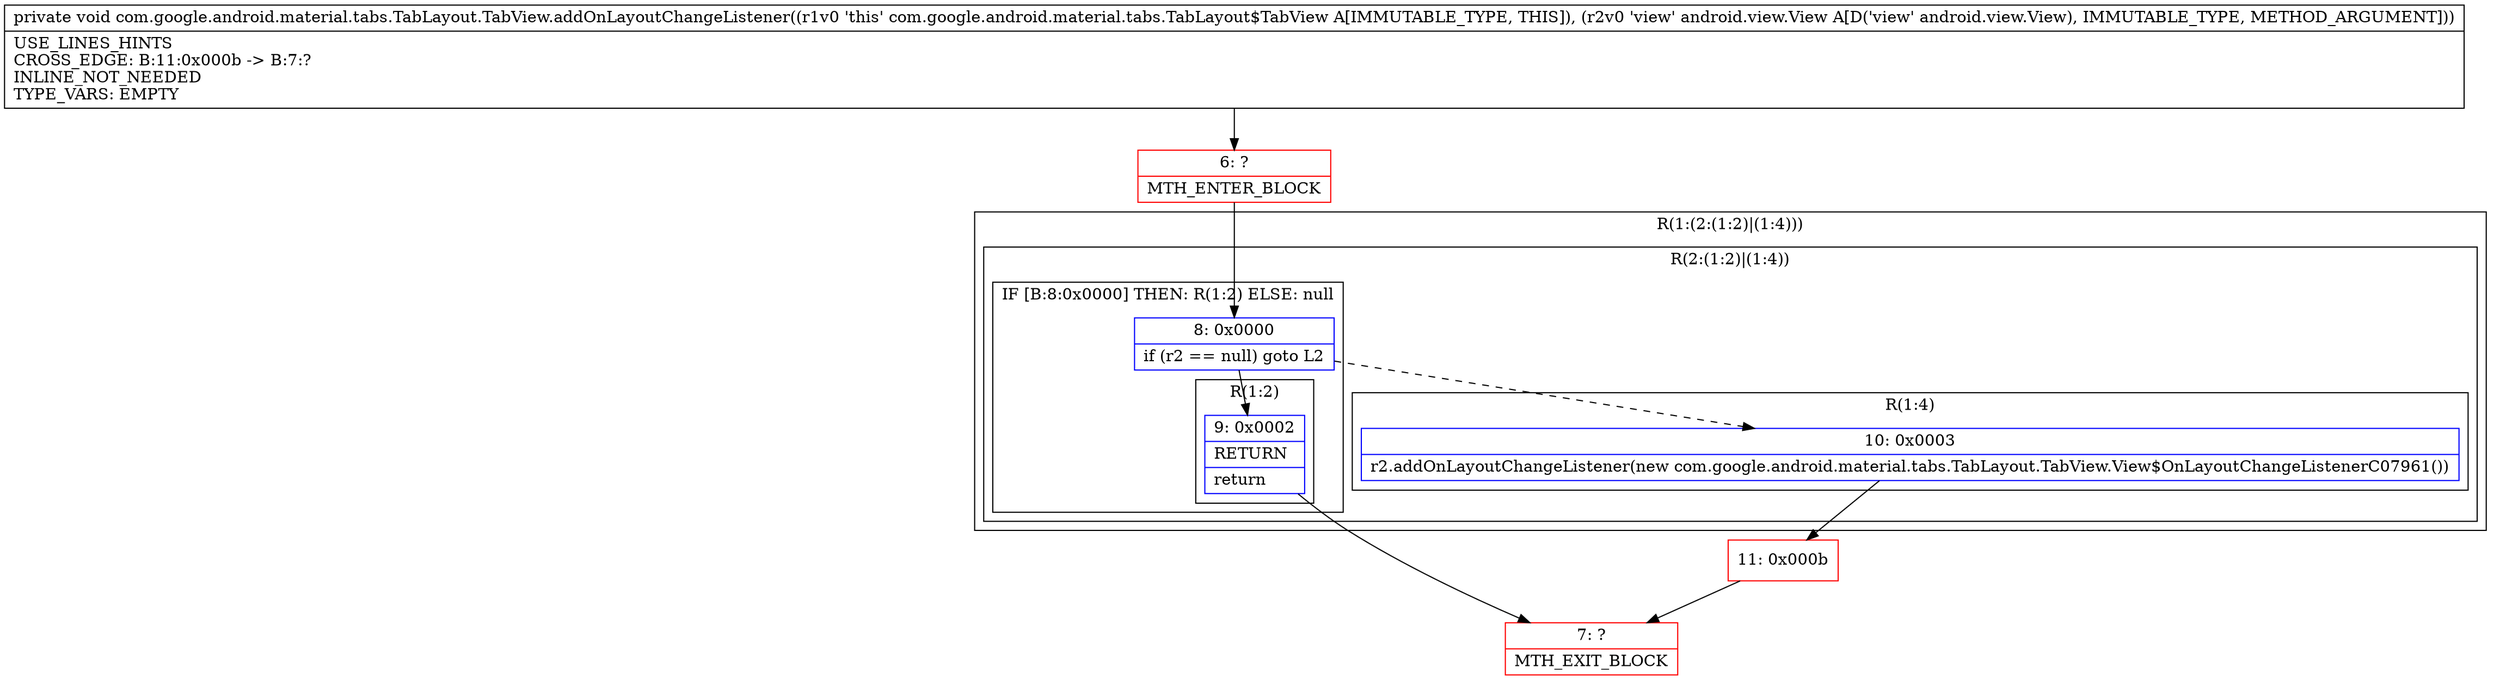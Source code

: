 digraph "CFG forcom.google.android.material.tabs.TabLayout.TabView.addOnLayoutChangeListener(Landroid\/view\/View;)V" {
subgraph cluster_Region_160349545 {
label = "R(1:(2:(1:2)|(1:4)))";
node [shape=record,color=blue];
subgraph cluster_Region_1848569614 {
label = "R(2:(1:2)|(1:4))";
node [shape=record,color=blue];
subgraph cluster_IfRegion_733819453 {
label = "IF [B:8:0x0000] THEN: R(1:2) ELSE: null";
node [shape=record,color=blue];
Node_8 [shape=record,label="{8\:\ 0x0000|if (r2 == null) goto L2\l}"];
subgraph cluster_Region_720159829 {
label = "R(1:2)";
node [shape=record,color=blue];
Node_9 [shape=record,label="{9\:\ 0x0002|RETURN\l|return\l}"];
}
}
subgraph cluster_Region_1458917780 {
label = "R(1:4)";
node [shape=record,color=blue];
Node_10 [shape=record,label="{10\:\ 0x0003|r2.addOnLayoutChangeListener(new com.google.android.material.tabs.TabLayout.TabView.View$OnLayoutChangeListenerC07961())\l}"];
}
}
}
Node_6 [shape=record,color=red,label="{6\:\ ?|MTH_ENTER_BLOCK\l}"];
Node_7 [shape=record,color=red,label="{7\:\ ?|MTH_EXIT_BLOCK\l}"];
Node_11 [shape=record,color=red,label="{11\:\ 0x000b}"];
MethodNode[shape=record,label="{private void com.google.android.material.tabs.TabLayout.TabView.addOnLayoutChangeListener((r1v0 'this' com.google.android.material.tabs.TabLayout$TabView A[IMMUTABLE_TYPE, THIS]), (r2v0 'view' android.view.View A[D('view' android.view.View), IMMUTABLE_TYPE, METHOD_ARGUMENT]))  | USE_LINES_HINTS\lCROSS_EDGE: B:11:0x000b \-\> B:7:?\lINLINE_NOT_NEEDED\lTYPE_VARS: EMPTY\l}"];
MethodNode -> Node_6;Node_8 -> Node_9;
Node_8 -> Node_10[style=dashed];
Node_9 -> Node_7;
Node_10 -> Node_11;
Node_6 -> Node_8;
Node_11 -> Node_7;
}

